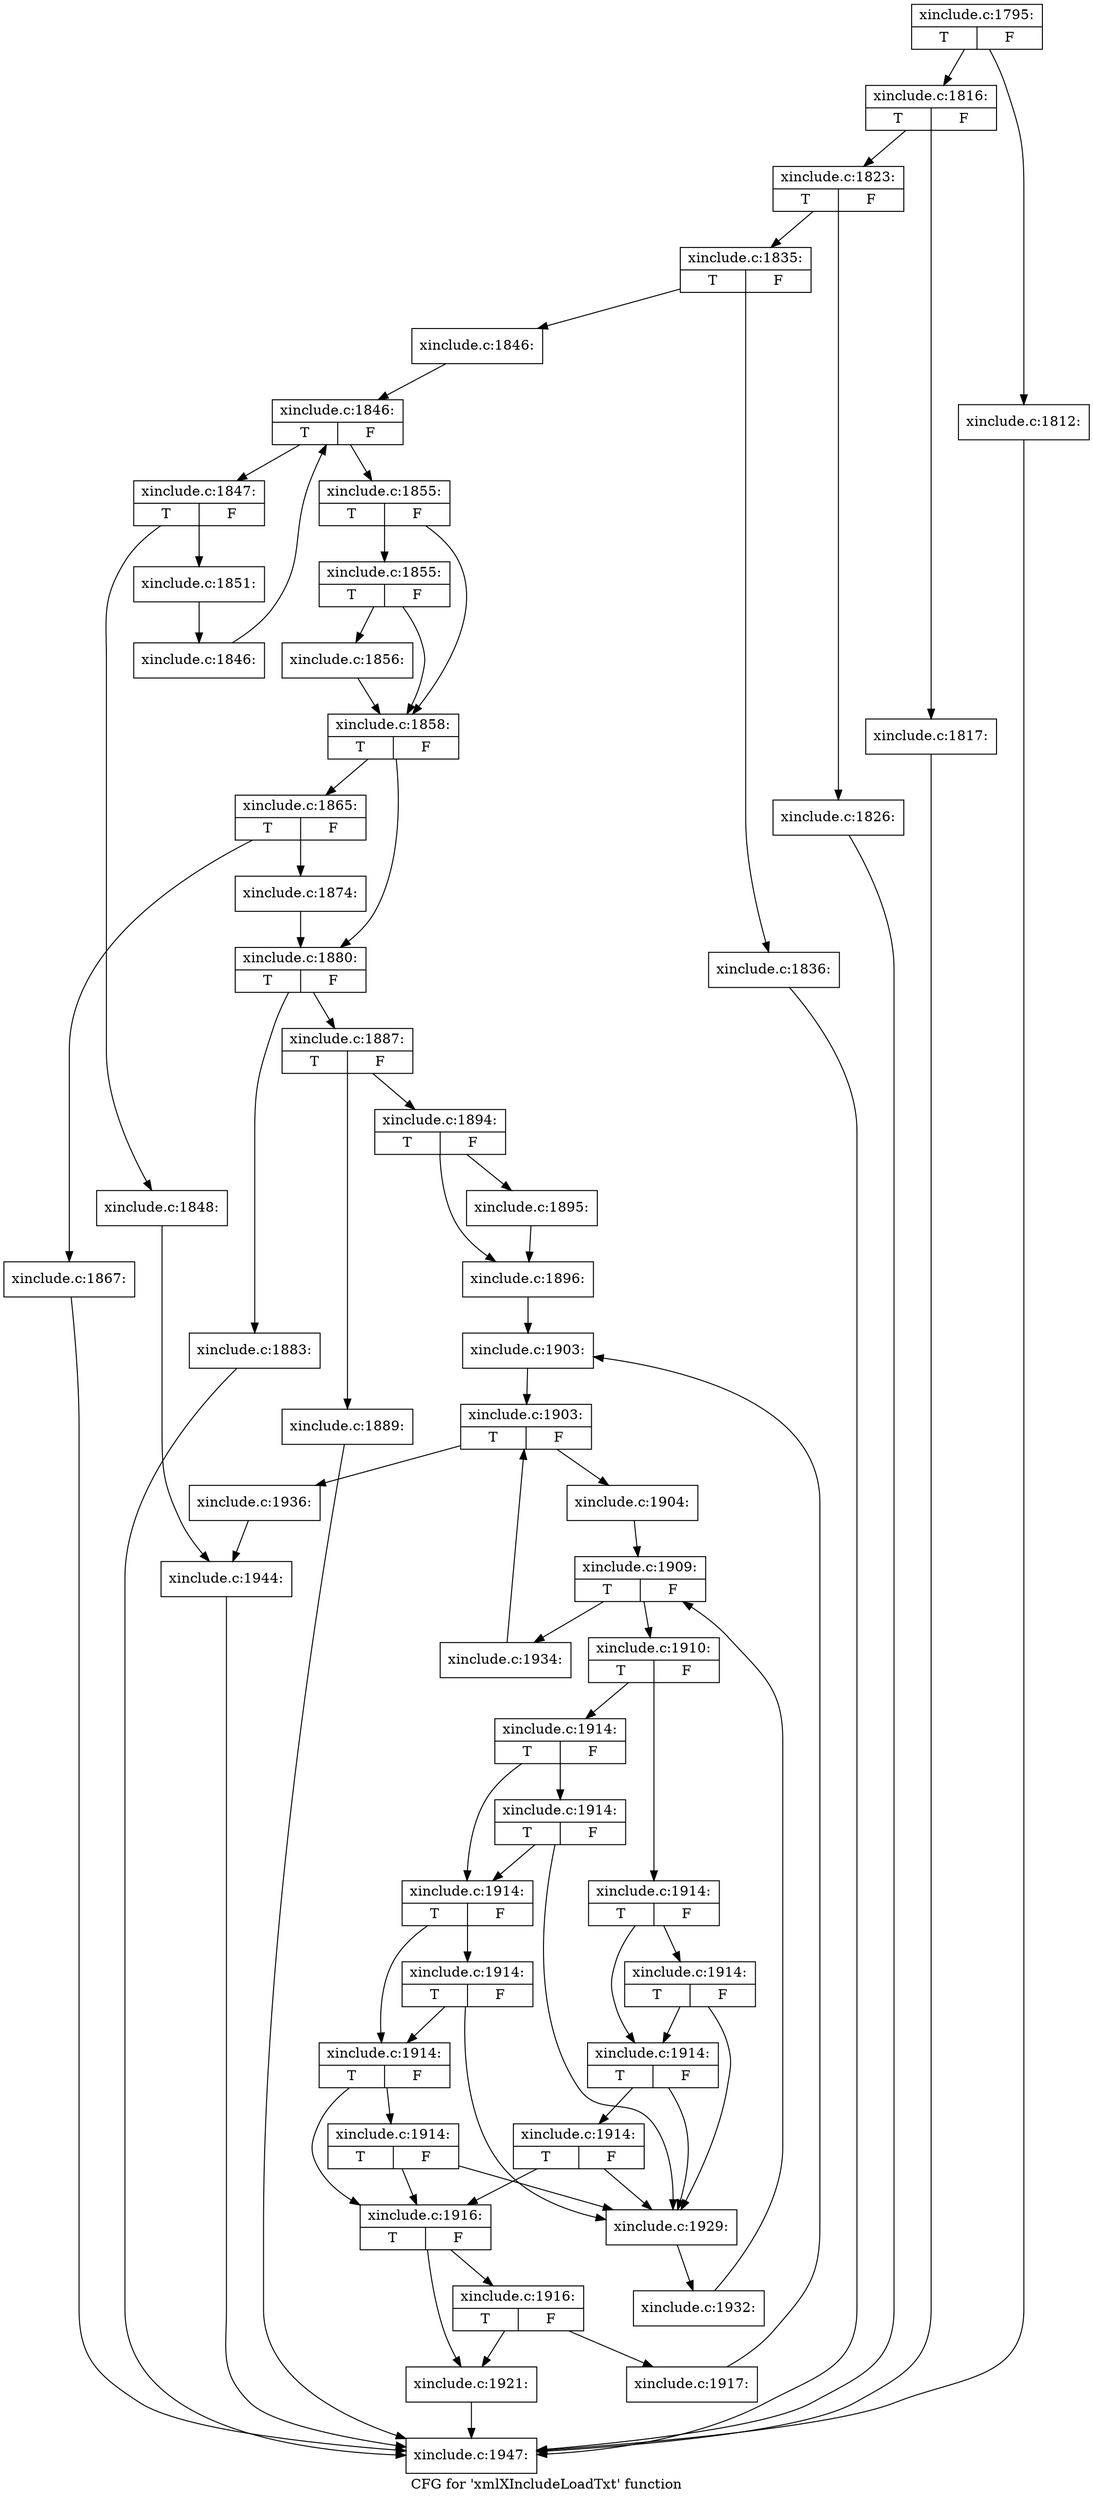 digraph "CFG for 'xmlXIncludeLoadTxt' function" {
	label="CFG for 'xmlXIncludeLoadTxt' function";

	Node0x55b94a0 [shape=record,label="{xinclude.c:1795:|{<s0>T|<s1>F}}"];
	Node0x55b94a0 -> Node0x55bc760;
	Node0x55b94a0 -> Node0x55bc7b0;
	Node0x55bc760 [shape=record,label="{xinclude.c:1812:}"];
	Node0x55bc760 -> Node0x5534f70;
	Node0x55bc7b0 [shape=record,label="{xinclude.c:1816:|{<s0>T|<s1>F}}"];
	Node0x55bc7b0 -> Node0x55bd4b0;
	Node0x55bc7b0 -> Node0x55bd500;
	Node0x55bd4b0 [shape=record,label="{xinclude.c:1817:}"];
	Node0x55bd4b0 -> Node0x5534f70;
	Node0x55bd500 [shape=record,label="{xinclude.c:1823:|{<s0>T|<s1>F}}"];
	Node0x55bd500 -> Node0x55beb30;
	Node0x55bd500 -> Node0x55beb80;
	Node0x55beb30 [shape=record,label="{xinclude.c:1826:}"];
	Node0x55beb30 -> Node0x5534f70;
	Node0x55beb80 [shape=record,label="{xinclude.c:1835:|{<s0>T|<s1>F}}"];
	Node0x55beb80 -> Node0x55bf880;
	Node0x55beb80 -> Node0x55bf8d0;
	Node0x55bf880 [shape=record,label="{xinclude.c:1836:}"];
	Node0x55bf880 -> Node0x5534f70;
	Node0x55bf8d0 [shape=record,label="{xinclude.c:1846:}"];
	Node0x55bf8d0 -> Node0x55c0ba0;
	Node0x55c0ba0 [shape=record,label="{xinclude.c:1846:|{<s0>T|<s1>F}}"];
	Node0x55c0ba0 -> Node0x54cb220;
	Node0x55c0ba0 -> Node0x55c0a00;
	Node0x54cb220 [shape=record,label="{xinclude.c:1847:|{<s0>T|<s1>F}}"];
	Node0x54cb220 -> Node0x55c1750;
	Node0x54cb220 -> Node0x55c17a0;
	Node0x55c1750 [shape=record,label="{xinclude.c:1848:}"];
	Node0x55c1750 -> Node0x55c2040;
	Node0x55c17a0 [shape=record,label="{xinclude.c:1851:}"];
	Node0x55c17a0 -> Node0x54cb190;
	Node0x54cb190 [shape=record,label="{xinclude.c:1846:}"];
	Node0x54cb190 -> Node0x55c0ba0;
	Node0x55c0a00 [shape=record,label="{xinclude.c:1855:|{<s0>T|<s1>F}}"];
	Node0x55c0a00 -> Node0x55c2360;
	Node0x55c0a00 -> Node0x55c2310;
	Node0x55c2360 [shape=record,label="{xinclude.c:1855:|{<s0>T|<s1>F}}"];
	Node0x55c2360 -> Node0x55c22c0;
	Node0x55c2360 -> Node0x55c2310;
	Node0x55c22c0 [shape=record,label="{xinclude.c:1856:}"];
	Node0x55c22c0 -> Node0x55c2310;
	Node0x55c2310 [shape=record,label="{xinclude.c:1858:|{<s0>T|<s1>F}}"];
	Node0x55c2310 -> Node0x55c4810;
	Node0x55c2310 -> Node0x55c4860;
	Node0x55c4810 [shape=record,label="{xinclude.c:1865:|{<s0>T|<s1>F}}"];
	Node0x55c4810 -> Node0x55c5490;
	Node0x55c4810 -> Node0x55c57c0;
	Node0x55c5490 [shape=record,label="{xinclude.c:1867:}"];
	Node0x55c5490 -> Node0x5534f70;
	Node0x55c57c0 [shape=record,label="{xinclude.c:1874:}"];
	Node0x55c57c0 -> Node0x55c4860;
	Node0x55c4860 [shape=record,label="{xinclude.c:1880:|{<s0>T|<s1>F}}"];
	Node0x55c4860 -> Node0x55c6d40;
	Node0x55c4860 -> Node0x55c6d90;
	Node0x55c6d40 [shape=record,label="{xinclude.c:1883:}"];
	Node0x55c6d40 -> Node0x5534f70;
	Node0x55c6d90 [shape=record,label="{xinclude.c:1887:|{<s0>T|<s1>F}}"];
	Node0x55c6d90 -> Node0x55c7840;
	Node0x55c6d90 -> Node0x55c7890;
	Node0x55c7840 [shape=record,label="{xinclude.c:1889:}"];
	Node0x55c7840 -> Node0x5534f70;
	Node0x55c7890 [shape=record,label="{xinclude.c:1894:|{<s0>T|<s1>F}}"];
	Node0x55c7890 -> Node0x55c8110;
	Node0x55c7890 -> Node0x55c8440;
	Node0x55c8110 [shape=record,label="{xinclude.c:1895:}"];
	Node0x55c8110 -> Node0x55c8440;
	Node0x55c8440 [shape=record,label="{xinclude.c:1896:}"];
	Node0x55c8440 -> Node0x55c8dc0;
	Node0x55c8dc0 [shape=record,label="{xinclude.c:1903:}"];
	Node0x55c8dc0 -> Node0x55c8ff0;
	Node0x55c8ff0 [shape=record,label="{xinclude.c:1903:|{<s0>T|<s1>F}}"];
	Node0x55c8ff0 -> Node0x53d3a20;
	Node0x55c8ff0 -> Node0x55c9930;
	Node0x53d3a20 [shape=record,label="{xinclude.c:1904:}"];
	Node0x53d3a20 -> Node0x54fd310;
	Node0x54fd310 [shape=record,label="{xinclude.c:1909:|{<s0>T|<s1>F}}"];
	Node0x54fd310 -> Node0x54fdb40;
	Node0x54fd310 -> Node0x54fcfe0;
	Node0x54fdb40 [shape=record,label="{xinclude.c:1910:|{<s0>T|<s1>F}}"];
	Node0x54fdb40 -> Node0x54feb20;
	Node0x54fdb40 -> Node0x54feb70;
	Node0x54feb20 [shape=record,label="{xinclude.c:1914:|{<s0>T|<s1>F}}"];
	Node0x54feb20 -> Node0x54fee30;
	Node0x54feb20 -> Node0x54fede0;
	Node0x54fee30 [shape=record,label="{xinclude.c:1914:|{<s0>T|<s1>F}}"];
	Node0x54fee30 -> Node0x54fe930;
	Node0x54fee30 -> Node0x54fede0;
	Node0x54fede0 [shape=record,label="{xinclude.c:1914:|{<s0>T|<s1>F}}"];
	Node0x54fede0 -> Node0x54fe930;
	Node0x54fede0 -> Node0x54fed90;
	Node0x54fed90 [shape=record,label="{xinclude.c:1914:|{<s0>T|<s1>F}}"];
	Node0x54fed90 -> Node0x54fe930;
	Node0x54fed90 -> Node0x54fe690;
	Node0x54feb70 [shape=record,label="{xinclude.c:1914:|{<s0>T|<s1>F}}"];
	Node0x54feb70 -> Node0x54ff4e0;
	Node0x54feb70 -> Node0x54ff490;
	Node0x54ff4e0 [shape=record,label="{xinclude.c:1914:|{<s0>T|<s1>F}}"];
	Node0x54ff4e0 -> Node0x54fe930;
	Node0x54ff4e0 -> Node0x54ff490;
	Node0x54ff490 [shape=record,label="{xinclude.c:1914:|{<s0>T|<s1>F}}"];
	Node0x54ff490 -> Node0x54ff810;
	Node0x54ff490 -> Node0x54ff440;
	Node0x54ff810 [shape=record,label="{xinclude.c:1914:|{<s0>T|<s1>F}}"];
	Node0x54ff810 -> Node0x54fe930;
	Node0x54ff810 -> Node0x54ff440;
	Node0x54ff440 [shape=record,label="{xinclude.c:1914:|{<s0>T|<s1>F}}"];
	Node0x54ff440 -> Node0x54ffb40;
	Node0x54ff440 -> Node0x54fe690;
	Node0x54ffb40 [shape=record,label="{xinclude.c:1914:|{<s0>T|<s1>F}}"];
	Node0x54ffb40 -> Node0x54fe930;
	Node0x54ffb40 -> Node0x54fe690;
	Node0x54fe690 [shape=record,label="{xinclude.c:1916:|{<s0>T|<s1>F}}"];
	Node0x54fe690 -> Node0x54fff60;
	Node0x54fe690 -> Node0x54fff10;
	Node0x54fff60 [shape=record,label="{xinclude.c:1916:|{<s0>T|<s1>F}}"];
	Node0x54fff60 -> Node0x54fff10;
	Node0x54fff60 -> Node0x54ffe70;
	Node0x54ffe70 [shape=record,label="{xinclude.c:1917:}"];
	Node0x54ffe70 -> Node0x55c8dc0;
	Node0x54fff10 [shape=record,label="{xinclude.c:1921:}"];
	Node0x54fff10 -> Node0x5534f70;
	Node0x54fe930 [shape=record,label="{xinclude.c:1929:}"];
	Node0x54fe930 -> Node0x54fe980;
	Node0x54fe980 [shape=record,label="{xinclude.c:1932:}"];
	Node0x54fe980 -> Node0x54fd310;
	Node0x54fcfe0 [shape=record,label="{xinclude.c:1934:}"];
	Node0x54fcfe0 -> Node0x55c8ff0;
	Node0x55c9930 [shape=record,label="{xinclude.c:1936:}"];
	Node0x55c9930 -> Node0x55c2040;
	Node0x55c2040 [shape=record,label="{xinclude.c:1944:}"];
	Node0x55c2040 -> Node0x5534f70;
	Node0x5534f70 [shape=record,label="{xinclude.c:1947:}"];
}
